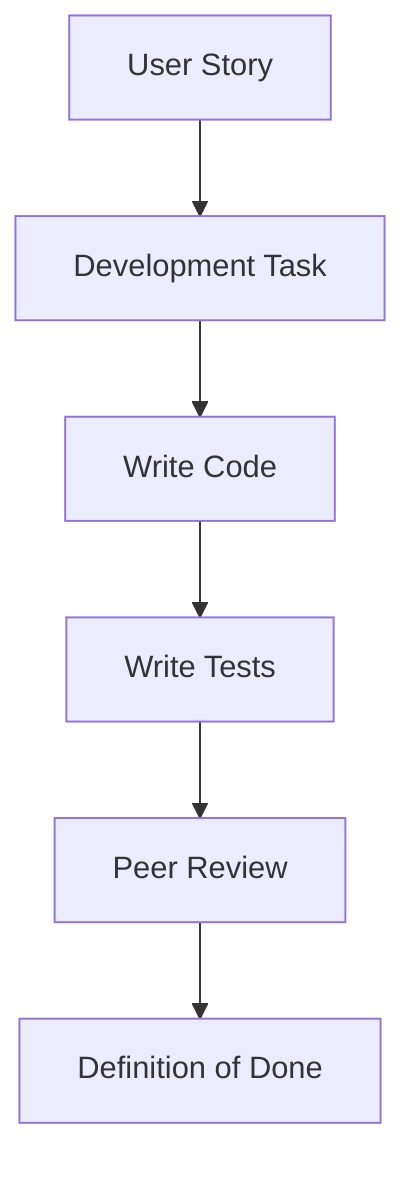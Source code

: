 flowchart TD
    User[User Story] --> Task[Development Task]
    Task --> Code[Write Code]
    Code --> Test[Write Tests]
    Test --> Review[Peer Review]
    Review --> Done[Definition of Done]